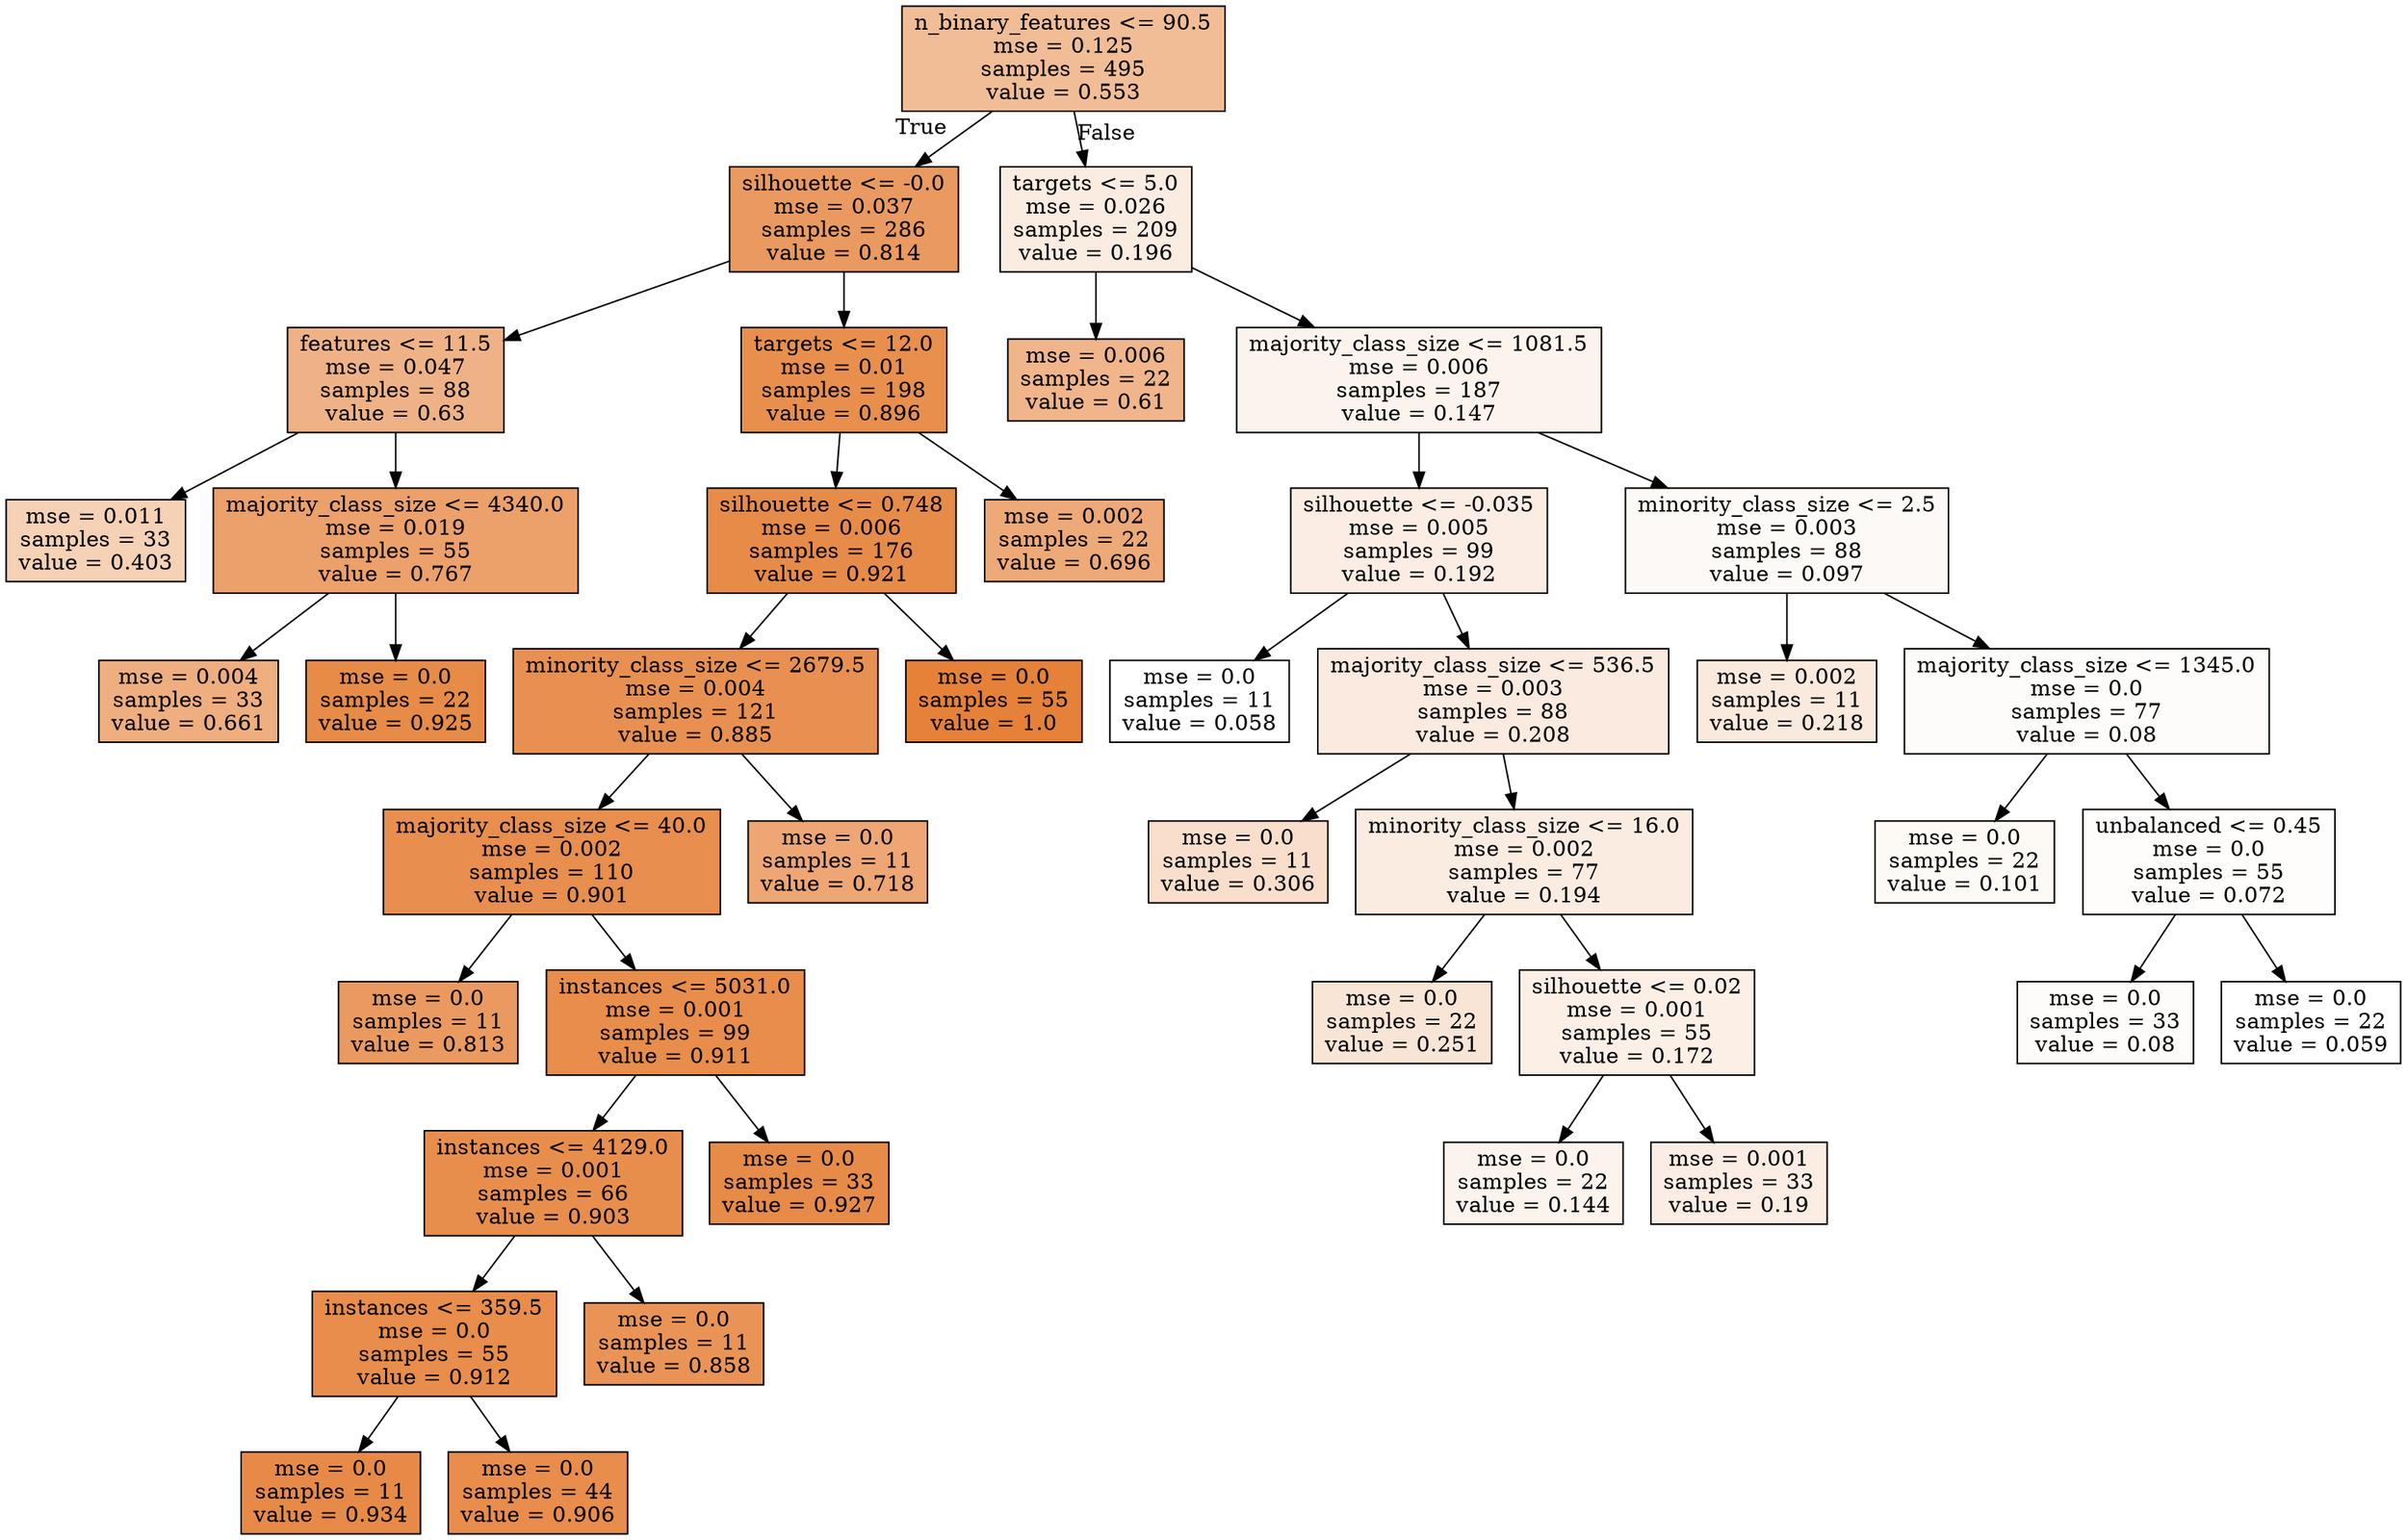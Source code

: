 digraph Tree {
node [shape=box, style="filled", color="black"] ;
0 [label="n_binary_features <= 90.5\nmse = 0.125\nsamples = 495\nvalue = 0.553", fillcolor="#e5813986"] ;
1 [label="silhouette <= -0.0\nmse = 0.037\nsamples = 286\nvalue = 0.814", fillcolor="#e58139cd"] ;
0 -> 1 [labeldistance=2.5, labelangle=45, headlabel="True"] ;
2 [label="features <= 11.5\nmse = 0.047\nsamples = 88\nvalue = 0.63", fillcolor="#e581399b"] ;
1 -> 2 ;
3 [label="mse = 0.011\nsamples = 33\nvalue = 0.403", fillcolor="#e581395d"] ;
2 -> 3 ;
4 [label="majority_class_size <= 4340.0\nmse = 0.019\nsamples = 55\nvalue = 0.767", fillcolor="#e58139c0"] ;
2 -> 4 ;
5 [label="mse = 0.004\nsamples = 33\nvalue = 0.661", fillcolor="#e58139a3"] ;
4 -> 5 ;
6 [label="mse = 0.0\nsamples = 22\nvalue = 0.925", fillcolor="#e58139eb"] ;
4 -> 6 ;
7 [label="targets <= 12.0\nmse = 0.01\nsamples = 198\nvalue = 0.896", fillcolor="#e58139e3"] ;
1 -> 7 ;
8 [label="silhouette <= 0.748\nmse = 0.006\nsamples = 176\nvalue = 0.921", fillcolor="#e58139ea"] ;
7 -> 8 ;
9 [label="minority_class_size <= 2679.5\nmse = 0.004\nsamples = 121\nvalue = 0.885", fillcolor="#e58139e0"] ;
8 -> 9 ;
10 [label="majority_class_size <= 40.0\nmse = 0.002\nsamples = 110\nvalue = 0.901", fillcolor="#e58139e4"] ;
9 -> 10 ;
11 [label="mse = 0.0\nsamples = 11\nvalue = 0.813", fillcolor="#e58139cc"] ;
10 -> 11 ;
12 [label="instances <= 5031.0\nmse = 0.001\nsamples = 99\nvalue = 0.911", fillcolor="#e58139e7"] ;
10 -> 12 ;
13 [label="instances <= 4129.0\nmse = 0.001\nsamples = 66\nvalue = 0.903", fillcolor="#e58139e5"] ;
12 -> 13 ;
14 [label="instances <= 359.5\nmse = 0.0\nsamples = 55\nvalue = 0.912", fillcolor="#e58139e7"] ;
13 -> 14 ;
15 [label="mse = 0.0\nsamples = 11\nvalue = 0.934", fillcolor="#e58139ed"] ;
14 -> 15 ;
16 [label="mse = 0.0\nsamples = 44\nvalue = 0.906", fillcolor="#e58139e6"] ;
14 -> 16 ;
17 [label="mse = 0.0\nsamples = 11\nvalue = 0.858", fillcolor="#e58139d9"] ;
13 -> 17 ;
18 [label="mse = 0.0\nsamples = 33\nvalue = 0.927", fillcolor="#e58139eb"] ;
12 -> 18 ;
19 [label="mse = 0.0\nsamples = 11\nvalue = 0.718", fillcolor="#e58139b3"] ;
9 -> 19 ;
20 [label="mse = 0.0\nsamples = 55\nvalue = 1.0", fillcolor="#e58139ff"] ;
8 -> 20 ;
21 [label="mse = 0.002\nsamples = 22\nvalue = 0.696", fillcolor="#e58139ad"] ;
7 -> 21 ;
22 [label="targets <= 5.0\nmse = 0.026\nsamples = 209\nvalue = 0.196", fillcolor="#e5813925"] ;
0 -> 22 [labeldistance=2.5, labelangle=-45, headlabel="False"] ;
23 [label="mse = 0.006\nsamples = 22\nvalue = 0.61", fillcolor="#e5813996"] ;
22 -> 23 ;
24 [label="majority_class_size <= 1081.5\nmse = 0.006\nsamples = 187\nvalue = 0.147", fillcolor="#e5813918"] ;
22 -> 24 ;
25 [label="silhouette <= -0.035\nmse = 0.005\nsamples = 99\nvalue = 0.192", fillcolor="#e5813924"] ;
24 -> 25 ;
26 [label="mse = 0.0\nsamples = 11\nvalue = 0.058", fillcolor="#e5813900"] ;
25 -> 26 ;
27 [label="majority_class_size <= 536.5\nmse = 0.003\nsamples = 88\nvalue = 0.208", fillcolor="#e5813929"] ;
25 -> 27 ;
28 [label="mse = 0.0\nsamples = 11\nvalue = 0.306", fillcolor="#e5813943"] ;
27 -> 28 ;
29 [label="minority_class_size <= 16.0\nmse = 0.002\nsamples = 77\nvalue = 0.194", fillcolor="#e5813925"] ;
27 -> 29 ;
30 [label="mse = 0.0\nsamples = 22\nvalue = 0.251", fillcolor="#e5813934"] ;
29 -> 30 ;
31 [label="silhouette <= 0.02\nmse = 0.001\nsamples = 55\nvalue = 0.172", fillcolor="#e581391f"] ;
29 -> 31 ;
32 [label="mse = 0.0\nsamples = 22\nvalue = 0.144", fillcolor="#e5813917"] ;
31 -> 32 ;
33 [label="mse = 0.001\nsamples = 33\nvalue = 0.19", fillcolor="#e5813924"] ;
31 -> 33 ;
34 [label="minority_class_size <= 2.5\nmse = 0.003\nsamples = 88\nvalue = 0.097", fillcolor="#e581390b"] ;
24 -> 34 ;
35 [label="mse = 0.002\nsamples = 11\nvalue = 0.218", fillcolor="#e581392b"] ;
34 -> 35 ;
36 [label="majority_class_size <= 1345.0\nmse = 0.0\nsamples = 77\nvalue = 0.08", fillcolor="#e5813906"] ;
34 -> 36 ;
37 [label="mse = 0.0\nsamples = 22\nvalue = 0.101", fillcolor="#e581390c"] ;
36 -> 37 ;
38 [label="unbalanced <= 0.45\nmse = 0.0\nsamples = 55\nvalue = 0.072", fillcolor="#e5813904"] ;
36 -> 38 ;
39 [label="mse = 0.0\nsamples = 33\nvalue = 0.08", fillcolor="#e5813906"] ;
38 -> 39 ;
40 [label="mse = 0.0\nsamples = 22\nvalue = 0.059", fillcolor="#e5813900"] ;
38 -> 40 ;
}
